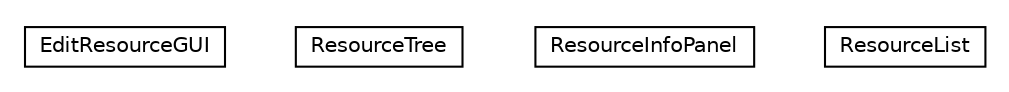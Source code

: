 #!/usr/local/bin/dot
#
# Class diagram 
# Generated by UMLGraph version 5.1 (http://www.umlgraph.org/)
#

digraph G {
	edge [fontname="Helvetica",fontsize=10,labelfontname="Helvetica",labelfontsize=10];
	node [fontname="Helvetica",fontsize=10,shape=plaintext];
	nodesep=0.25;
	ranksep=0.5;
	// org.universAAL.tools.makrorecorder.swingGUI.pattern.resource.EditResourceGUI
	c1325124 [label=<<table title="org.universAAL.tools.makrorecorder.swingGUI.pattern.resource.EditResourceGUI" border="0" cellborder="1" cellspacing="0" cellpadding="2" port="p" href="./EditResourceGUI.html">
		<tr><td><table border="0" cellspacing="0" cellpadding="1">
<tr><td align="center" balign="center"> EditResourceGUI </td></tr>
		</table></td></tr>
		</table>>, fontname="Helvetica", fontcolor="black", fontsize=10.0];
	// org.universAAL.tools.makrorecorder.swingGUI.pattern.resource.ResourceTree
	c1325125 [label=<<table title="org.universAAL.tools.makrorecorder.swingGUI.pattern.resource.ResourceTree" border="0" cellborder="1" cellspacing="0" cellpadding="2" port="p" href="./ResourceTree.html">
		<tr><td><table border="0" cellspacing="0" cellpadding="1">
<tr><td align="center" balign="center"> ResourceTree </td></tr>
		</table></td></tr>
		</table>>, fontname="Helvetica", fontcolor="black", fontsize=10.0];
	// org.universAAL.tools.makrorecorder.swingGUI.pattern.resource.ResourceInfoPanel
	c1325126 [label=<<table title="org.universAAL.tools.makrorecorder.swingGUI.pattern.resource.ResourceInfoPanel" border="0" cellborder="1" cellspacing="0" cellpadding="2" port="p" href="./ResourceInfoPanel.html">
		<tr><td><table border="0" cellspacing="0" cellpadding="1">
<tr><td align="center" balign="center"> ResourceInfoPanel </td></tr>
		</table></td></tr>
		</table>>, fontname="Helvetica", fontcolor="black", fontsize=10.0];
	// org.universAAL.tools.makrorecorder.swingGUI.pattern.resource.ResourceList
	c1325127 [label=<<table title="org.universAAL.tools.makrorecorder.swingGUI.pattern.resource.ResourceList" border="0" cellborder="1" cellspacing="0" cellpadding="2" port="p" href="./ResourceList.html">
		<tr><td><table border="0" cellspacing="0" cellpadding="1">
<tr><td align="center" balign="center"> ResourceList </td></tr>
		</table></td></tr>
		</table>>, fontname="Helvetica", fontcolor="black", fontsize=10.0];
}


